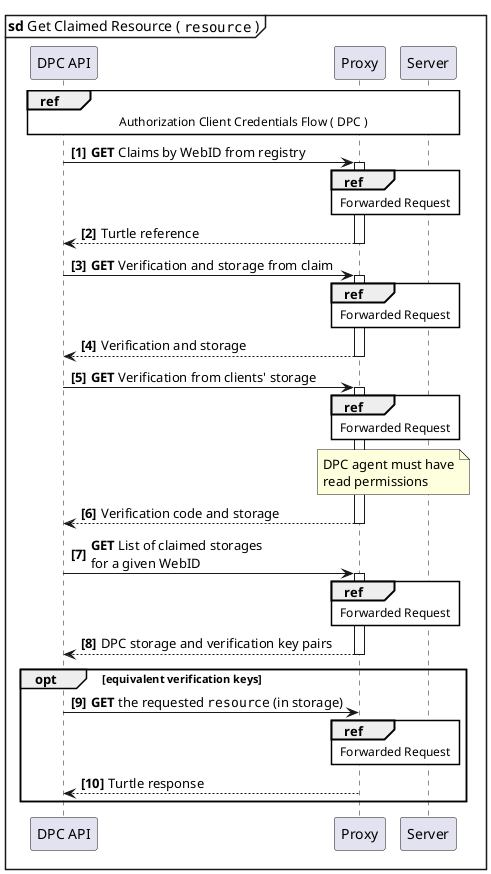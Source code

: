 @startuml
'https://plantuml.com/sequence-diagram

skinparam sequenceReferenceBackgroundColor white

mainframe **sd** Get Claimed Resource ( ""resource"" )
autonumber 1 1 "<b>[0]"

participant "DPC API" as DPC_API
participant "Proxy" as Proxy
participant "Server" as Server

ref over DPC_API,Proxy,Server           : Authorization Client Credentials Flow ( DPC )
DPC_API     ->  Proxy                ++  : **GET** Claims by WebID from registry
ref over Proxy, Server                  : Forwarded Request
DPC_API     <-- Proxy                --  : Turtle reference
DPC_API     ->  Proxy                ++  : **GET** Verification and storage from claim
ref over Proxy, Server                  : Forwarded Request
DPC_API     <-- Proxy                --  : Verification and storage
DPC_API     ->  Proxy                ++  : **GET** Verification from clients' storage
ref over Proxy, Server                  : Forwarded Request
note over Proxy, Server
DPC agent must have
read permissions
end note
DPC_API     <-- Proxy                --  : Verification code and storage
DPC_API     ->  Proxy               ++  : **GET** List of claimed storages\nfor a given WebID
ref over Proxy, Server                  : Forwarded Request
DPC_API     <-- Proxy               --  : DPC storage and verification key pairs
opt equivalent verification keys
DPC_API     ->  Proxy                 : **GET** the requested ""resource"" (in storage)
ref over Proxy, Server                  : Forwarded Request
DPC_API     <-- Proxy                 : Turtle response
end
@enduml